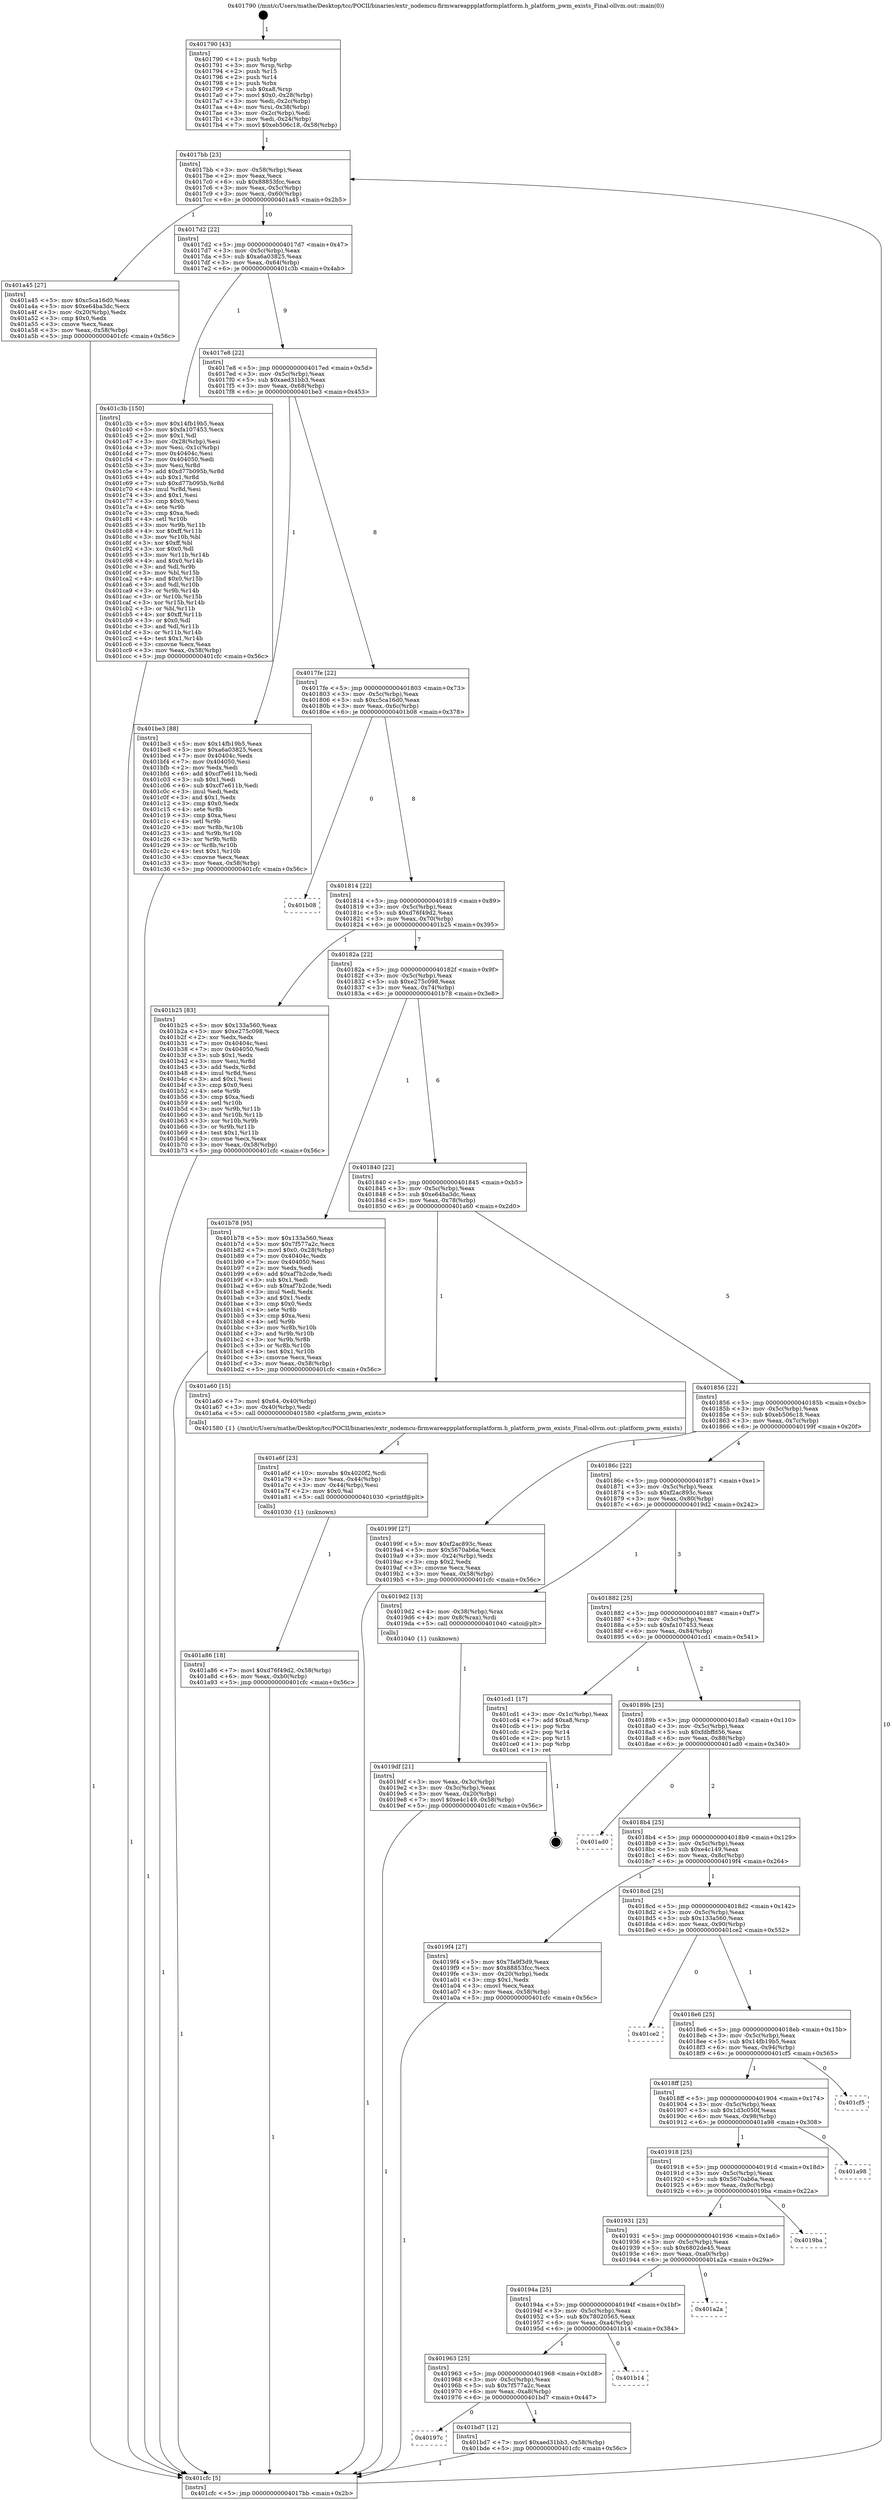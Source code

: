 digraph "0x401790" {
  label = "0x401790 (/mnt/c/Users/mathe/Desktop/tcc/POCII/binaries/extr_nodemcu-firmwareappplatformplatform.h_platform_pwm_exists_Final-ollvm.out::main(0))"
  labelloc = "t"
  node[shape=record]

  Entry [label="",width=0.3,height=0.3,shape=circle,fillcolor=black,style=filled]
  "0x4017bb" [label="{
     0x4017bb [23]\l
     | [instrs]\l
     &nbsp;&nbsp;0x4017bb \<+3\>: mov -0x58(%rbp),%eax\l
     &nbsp;&nbsp;0x4017be \<+2\>: mov %eax,%ecx\l
     &nbsp;&nbsp;0x4017c0 \<+6\>: sub $0x88853fcc,%ecx\l
     &nbsp;&nbsp;0x4017c6 \<+3\>: mov %eax,-0x5c(%rbp)\l
     &nbsp;&nbsp;0x4017c9 \<+3\>: mov %ecx,-0x60(%rbp)\l
     &nbsp;&nbsp;0x4017cc \<+6\>: je 0000000000401a45 \<main+0x2b5\>\l
  }"]
  "0x401a45" [label="{
     0x401a45 [27]\l
     | [instrs]\l
     &nbsp;&nbsp;0x401a45 \<+5\>: mov $0xc5ca16d0,%eax\l
     &nbsp;&nbsp;0x401a4a \<+5\>: mov $0xe64ba3dc,%ecx\l
     &nbsp;&nbsp;0x401a4f \<+3\>: mov -0x20(%rbp),%edx\l
     &nbsp;&nbsp;0x401a52 \<+3\>: cmp $0x0,%edx\l
     &nbsp;&nbsp;0x401a55 \<+3\>: cmove %ecx,%eax\l
     &nbsp;&nbsp;0x401a58 \<+3\>: mov %eax,-0x58(%rbp)\l
     &nbsp;&nbsp;0x401a5b \<+5\>: jmp 0000000000401cfc \<main+0x56c\>\l
  }"]
  "0x4017d2" [label="{
     0x4017d2 [22]\l
     | [instrs]\l
     &nbsp;&nbsp;0x4017d2 \<+5\>: jmp 00000000004017d7 \<main+0x47\>\l
     &nbsp;&nbsp;0x4017d7 \<+3\>: mov -0x5c(%rbp),%eax\l
     &nbsp;&nbsp;0x4017da \<+5\>: sub $0xa6a03825,%eax\l
     &nbsp;&nbsp;0x4017df \<+3\>: mov %eax,-0x64(%rbp)\l
     &nbsp;&nbsp;0x4017e2 \<+6\>: je 0000000000401c3b \<main+0x4ab\>\l
  }"]
  Exit [label="",width=0.3,height=0.3,shape=circle,fillcolor=black,style=filled,peripheries=2]
  "0x401c3b" [label="{
     0x401c3b [150]\l
     | [instrs]\l
     &nbsp;&nbsp;0x401c3b \<+5\>: mov $0x14fb19b5,%eax\l
     &nbsp;&nbsp;0x401c40 \<+5\>: mov $0xfa107453,%ecx\l
     &nbsp;&nbsp;0x401c45 \<+2\>: mov $0x1,%dl\l
     &nbsp;&nbsp;0x401c47 \<+3\>: mov -0x28(%rbp),%esi\l
     &nbsp;&nbsp;0x401c4a \<+3\>: mov %esi,-0x1c(%rbp)\l
     &nbsp;&nbsp;0x401c4d \<+7\>: mov 0x40404c,%esi\l
     &nbsp;&nbsp;0x401c54 \<+7\>: mov 0x404050,%edi\l
     &nbsp;&nbsp;0x401c5b \<+3\>: mov %esi,%r8d\l
     &nbsp;&nbsp;0x401c5e \<+7\>: add $0xd77b095b,%r8d\l
     &nbsp;&nbsp;0x401c65 \<+4\>: sub $0x1,%r8d\l
     &nbsp;&nbsp;0x401c69 \<+7\>: sub $0xd77b095b,%r8d\l
     &nbsp;&nbsp;0x401c70 \<+4\>: imul %r8d,%esi\l
     &nbsp;&nbsp;0x401c74 \<+3\>: and $0x1,%esi\l
     &nbsp;&nbsp;0x401c77 \<+3\>: cmp $0x0,%esi\l
     &nbsp;&nbsp;0x401c7a \<+4\>: sete %r9b\l
     &nbsp;&nbsp;0x401c7e \<+3\>: cmp $0xa,%edi\l
     &nbsp;&nbsp;0x401c81 \<+4\>: setl %r10b\l
     &nbsp;&nbsp;0x401c85 \<+3\>: mov %r9b,%r11b\l
     &nbsp;&nbsp;0x401c88 \<+4\>: xor $0xff,%r11b\l
     &nbsp;&nbsp;0x401c8c \<+3\>: mov %r10b,%bl\l
     &nbsp;&nbsp;0x401c8f \<+3\>: xor $0xff,%bl\l
     &nbsp;&nbsp;0x401c92 \<+3\>: xor $0x0,%dl\l
     &nbsp;&nbsp;0x401c95 \<+3\>: mov %r11b,%r14b\l
     &nbsp;&nbsp;0x401c98 \<+4\>: and $0x0,%r14b\l
     &nbsp;&nbsp;0x401c9c \<+3\>: and %dl,%r9b\l
     &nbsp;&nbsp;0x401c9f \<+3\>: mov %bl,%r15b\l
     &nbsp;&nbsp;0x401ca2 \<+4\>: and $0x0,%r15b\l
     &nbsp;&nbsp;0x401ca6 \<+3\>: and %dl,%r10b\l
     &nbsp;&nbsp;0x401ca9 \<+3\>: or %r9b,%r14b\l
     &nbsp;&nbsp;0x401cac \<+3\>: or %r10b,%r15b\l
     &nbsp;&nbsp;0x401caf \<+3\>: xor %r15b,%r14b\l
     &nbsp;&nbsp;0x401cb2 \<+3\>: or %bl,%r11b\l
     &nbsp;&nbsp;0x401cb5 \<+4\>: xor $0xff,%r11b\l
     &nbsp;&nbsp;0x401cb9 \<+3\>: or $0x0,%dl\l
     &nbsp;&nbsp;0x401cbc \<+3\>: and %dl,%r11b\l
     &nbsp;&nbsp;0x401cbf \<+3\>: or %r11b,%r14b\l
     &nbsp;&nbsp;0x401cc2 \<+4\>: test $0x1,%r14b\l
     &nbsp;&nbsp;0x401cc6 \<+3\>: cmovne %ecx,%eax\l
     &nbsp;&nbsp;0x401cc9 \<+3\>: mov %eax,-0x58(%rbp)\l
     &nbsp;&nbsp;0x401ccc \<+5\>: jmp 0000000000401cfc \<main+0x56c\>\l
  }"]
  "0x4017e8" [label="{
     0x4017e8 [22]\l
     | [instrs]\l
     &nbsp;&nbsp;0x4017e8 \<+5\>: jmp 00000000004017ed \<main+0x5d\>\l
     &nbsp;&nbsp;0x4017ed \<+3\>: mov -0x5c(%rbp),%eax\l
     &nbsp;&nbsp;0x4017f0 \<+5\>: sub $0xaed31bb3,%eax\l
     &nbsp;&nbsp;0x4017f5 \<+3\>: mov %eax,-0x68(%rbp)\l
     &nbsp;&nbsp;0x4017f8 \<+6\>: je 0000000000401be3 \<main+0x453\>\l
  }"]
  "0x40197c" [label="{
     0x40197c\l
  }", style=dashed]
  "0x401be3" [label="{
     0x401be3 [88]\l
     | [instrs]\l
     &nbsp;&nbsp;0x401be3 \<+5\>: mov $0x14fb19b5,%eax\l
     &nbsp;&nbsp;0x401be8 \<+5\>: mov $0xa6a03825,%ecx\l
     &nbsp;&nbsp;0x401bed \<+7\>: mov 0x40404c,%edx\l
     &nbsp;&nbsp;0x401bf4 \<+7\>: mov 0x404050,%esi\l
     &nbsp;&nbsp;0x401bfb \<+2\>: mov %edx,%edi\l
     &nbsp;&nbsp;0x401bfd \<+6\>: add $0xcf7e611b,%edi\l
     &nbsp;&nbsp;0x401c03 \<+3\>: sub $0x1,%edi\l
     &nbsp;&nbsp;0x401c06 \<+6\>: sub $0xcf7e611b,%edi\l
     &nbsp;&nbsp;0x401c0c \<+3\>: imul %edi,%edx\l
     &nbsp;&nbsp;0x401c0f \<+3\>: and $0x1,%edx\l
     &nbsp;&nbsp;0x401c12 \<+3\>: cmp $0x0,%edx\l
     &nbsp;&nbsp;0x401c15 \<+4\>: sete %r8b\l
     &nbsp;&nbsp;0x401c19 \<+3\>: cmp $0xa,%esi\l
     &nbsp;&nbsp;0x401c1c \<+4\>: setl %r9b\l
     &nbsp;&nbsp;0x401c20 \<+3\>: mov %r8b,%r10b\l
     &nbsp;&nbsp;0x401c23 \<+3\>: and %r9b,%r10b\l
     &nbsp;&nbsp;0x401c26 \<+3\>: xor %r9b,%r8b\l
     &nbsp;&nbsp;0x401c29 \<+3\>: or %r8b,%r10b\l
     &nbsp;&nbsp;0x401c2c \<+4\>: test $0x1,%r10b\l
     &nbsp;&nbsp;0x401c30 \<+3\>: cmovne %ecx,%eax\l
     &nbsp;&nbsp;0x401c33 \<+3\>: mov %eax,-0x58(%rbp)\l
     &nbsp;&nbsp;0x401c36 \<+5\>: jmp 0000000000401cfc \<main+0x56c\>\l
  }"]
  "0x4017fe" [label="{
     0x4017fe [22]\l
     | [instrs]\l
     &nbsp;&nbsp;0x4017fe \<+5\>: jmp 0000000000401803 \<main+0x73\>\l
     &nbsp;&nbsp;0x401803 \<+3\>: mov -0x5c(%rbp),%eax\l
     &nbsp;&nbsp;0x401806 \<+5\>: sub $0xc5ca16d0,%eax\l
     &nbsp;&nbsp;0x40180b \<+3\>: mov %eax,-0x6c(%rbp)\l
     &nbsp;&nbsp;0x40180e \<+6\>: je 0000000000401b08 \<main+0x378\>\l
  }"]
  "0x401bd7" [label="{
     0x401bd7 [12]\l
     | [instrs]\l
     &nbsp;&nbsp;0x401bd7 \<+7\>: movl $0xaed31bb3,-0x58(%rbp)\l
     &nbsp;&nbsp;0x401bde \<+5\>: jmp 0000000000401cfc \<main+0x56c\>\l
  }"]
  "0x401b08" [label="{
     0x401b08\l
  }", style=dashed]
  "0x401814" [label="{
     0x401814 [22]\l
     | [instrs]\l
     &nbsp;&nbsp;0x401814 \<+5\>: jmp 0000000000401819 \<main+0x89\>\l
     &nbsp;&nbsp;0x401819 \<+3\>: mov -0x5c(%rbp),%eax\l
     &nbsp;&nbsp;0x40181c \<+5\>: sub $0xd76f49d2,%eax\l
     &nbsp;&nbsp;0x401821 \<+3\>: mov %eax,-0x70(%rbp)\l
     &nbsp;&nbsp;0x401824 \<+6\>: je 0000000000401b25 \<main+0x395\>\l
  }"]
  "0x401963" [label="{
     0x401963 [25]\l
     | [instrs]\l
     &nbsp;&nbsp;0x401963 \<+5\>: jmp 0000000000401968 \<main+0x1d8\>\l
     &nbsp;&nbsp;0x401968 \<+3\>: mov -0x5c(%rbp),%eax\l
     &nbsp;&nbsp;0x40196b \<+5\>: sub $0x7f577a2c,%eax\l
     &nbsp;&nbsp;0x401970 \<+6\>: mov %eax,-0xa8(%rbp)\l
     &nbsp;&nbsp;0x401976 \<+6\>: je 0000000000401bd7 \<main+0x447\>\l
  }"]
  "0x401b25" [label="{
     0x401b25 [83]\l
     | [instrs]\l
     &nbsp;&nbsp;0x401b25 \<+5\>: mov $0x133a560,%eax\l
     &nbsp;&nbsp;0x401b2a \<+5\>: mov $0xe275c098,%ecx\l
     &nbsp;&nbsp;0x401b2f \<+2\>: xor %edx,%edx\l
     &nbsp;&nbsp;0x401b31 \<+7\>: mov 0x40404c,%esi\l
     &nbsp;&nbsp;0x401b38 \<+7\>: mov 0x404050,%edi\l
     &nbsp;&nbsp;0x401b3f \<+3\>: sub $0x1,%edx\l
     &nbsp;&nbsp;0x401b42 \<+3\>: mov %esi,%r8d\l
     &nbsp;&nbsp;0x401b45 \<+3\>: add %edx,%r8d\l
     &nbsp;&nbsp;0x401b48 \<+4\>: imul %r8d,%esi\l
     &nbsp;&nbsp;0x401b4c \<+3\>: and $0x1,%esi\l
     &nbsp;&nbsp;0x401b4f \<+3\>: cmp $0x0,%esi\l
     &nbsp;&nbsp;0x401b52 \<+4\>: sete %r9b\l
     &nbsp;&nbsp;0x401b56 \<+3\>: cmp $0xa,%edi\l
     &nbsp;&nbsp;0x401b59 \<+4\>: setl %r10b\l
     &nbsp;&nbsp;0x401b5d \<+3\>: mov %r9b,%r11b\l
     &nbsp;&nbsp;0x401b60 \<+3\>: and %r10b,%r11b\l
     &nbsp;&nbsp;0x401b63 \<+3\>: xor %r10b,%r9b\l
     &nbsp;&nbsp;0x401b66 \<+3\>: or %r9b,%r11b\l
     &nbsp;&nbsp;0x401b69 \<+4\>: test $0x1,%r11b\l
     &nbsp;&nbsp;0x401b6d \<+3\>: cmovne %ecx,%eax\l
     &nbsp;&nbsp;0x401b70 \<+3\>: mov %eax,-0x58(%rbp)\l
     &nbsp;&nbsp;0x401b73 \<+5\>: jmp 0000000000401cfc \<main+0x56c\>\l
  }"]
  "0x40182a" [label="{
     0x40182a [22]\l
     | [instrs]\l
     &nbsp;&nbsp;0x40182a \<+5\>: jmp 000000000040182f \<main+0x9f\>\l
     &nbsp;&nbsp;0x40182f \<+3\>: mov -0x5c(%rbp),%eax\l
     &nbsp;&nbsp;0x401832 \<+5\>: sub $0xe275c098,%eax\l
     &nbsp;&nbsp;0x401837 \<+3\>: mov %eax,-0x74(%rbp)\l
     &nbsp;&nbsp;0x40183a \<+6\>: je 0000000000401b78 \<main+0x3e8\>\l
  }"]
  "0x401b14" [label="{
     0x401b14\l
  }", style=dashed]
  "0x401b78" [label="{
     0x401b78 [95]\l
     | [instrs]\l
     &nbsp;&nbsp;0x401b78 \<+5\>: mov $0x133a560,%eax\l
     &nbsp;&nbsp;0x401b7d \<+5\>: mov $0x7f577a2c,%ecx\l
     &nbsp;&nbsp;0x401b82 \<+7\>: movl $0x0,-0x28(%rbp)\l
     &nbsp;&nbsp;0x401b89 \<+7\>: mov 0x40404c,%edx\l
     &nbsp;&nbsp;0x401b90 \<+7\>: mov 0x404050,%esi\l
     &nbsp;&nbsp;0x401b97 \<+2\>: mov %edx,%edi\l
     &nbsp;&nbsp;0x401b99 \<+6\>: add $0xaf7b2cde,%edi\l
     &nbsp;&nbsp;0x401b9f \<+3\>: sub $0x1,%edi\l
     &nbsp;&nbsp;0x401ba2 \<+6\>: sub $0xaf7b2cde,%edi\l
     &nbsp;&nbsp;0x401ba8 \<+3\>: imul %edi,%edx\l
     &nbsp;&nbsp;0x401bab \<+3\>: and $0x1,%edx\l
     &nbsp;&nbsp;0x401bae \<+3\>: cmp $0x0,%edx\l
     &nbsp;&nbsp;0x401bb1 \<+4\>: sete %r8b\l
     &nbsp;&nbsp;0x401bb5 \<+3\>: cmp $0xa,%esi\l
     &nbsp;&nbsp;0x401bb8 \<+4\>: setl %r9b\l
     &nbsp;&nbsp;0x401bbc \<+3\>: mov %r8b,%r10b\l
     &nbsp;&nbsp;0x401bbf \<+3\>: and %r9b,%r10b\l
     &nbsp;&nbsp;0x401bc2 \<+3\>: xor %r9b,%r8b\l
     &nbsp;&nbsp;0x401bc5 \<+3\>: or %r8b,%r10b\l
     &nbsp;&nbsp;0x401bc8 \<+4\>: test $0x1,%r10b\l
     &nbsp;&nbsp;0x401bcc \<+3\>: cmovne %ecx,%eax\l
     &nbsp;&nbsp;0x401bcf \<+3\>: mov %eax,-0x58(%rbp)\l
     &nbsp;&nbsp;0x401bd2 \<+5\>: jmp 0000000000401cfc \<main+0x56c\>\l
  }"]
  "0x401840" [label="{
     0x401840 [22]\l
     | [instrs]\l
     &nbsp;&nbsp;0x401840 \<+5\>: jmp 0000000000401845 \<main+0xb5\>\l
     &nbsp;&nbsp;0x401845 \<+3\>: mov -0x5c(%rbp),%eax\l
     &nbsp;&nbsp;0x401848 \<+5\>: sub $0xe64ba3dc,%eax\l
     &nbsp;&nbsp;0x40184d \<+3\>: mov %eax,-0x78(%rbp)\l
     &nbsp;&nbsp;0x401850 \<+6\>: je 0000000000401a60 \<main+0x2d0\>\l
  }"]
  "0x40194a" [label="{
     0x40194a [25]\l
     | [instrs]\l
     &nbsp;&nbsp;0x40194a \<+5\>: jmp 000000000040194f \<main+0x1bf\>\l
     &nbsp;&nbsp;0x40194f \<+3\>: mov -0x5c(%rbp),%eax\l
     &nbsp;&nbsp;0x401952 \<+5\>: sub $0x78020565,%eax\l
     &nbsp;&nbsp;0x401957 \<+6\>: mov %eax,-0xa4(%rbp)\l
     &nbsp;&nbsp;0x40195d \<+6\>: je 0000000000401b14 \<main+0x384\>\l
  }"]
  "0x401a60" [label="{
     0x401a60 [15]\l
     | [instrs]\l
     &nbsp;&nbsp;0x401a60 \<+7\>: movl $0x64,-0x40(%rbp)\l
     &nbsp;&nbsp;0x401a67 \<+3\>: mov -0x40(%rbp),%edi\l
     &nbsp;&nbsp;0x401a6a \<+5\>: call 0000000000401580 \<platform_pwm_exists\>\l
     | [calls]\l
     &nbsp;&nbsp;0x401580 \{1\} (/mnt/c/Users/mathe/Desktop/tcc/POCII/binaries/extr_nodemcu-firmwareappplatformplatform.h_platform_pwm_exists_Final-ollvm.out::platform_pwm_exists)\l
  }"]
  "0x401856" [label="{
     0x401856 [22]\l
     | [instrs]\l
     &nbsp;&nbsp;0x401856 \<+5\>: jmp 000000000040185b \<main+0xcb\>\l
     &nbsp;&nbsp;0x40185b \<+3\>: mov -0x5c(%rbp),%eax\l
     &nbsp;&nbsp;0x40185e \<+5\>: sub $0xeb506c18,%eax\l
     &nbsp;&nbsp;0x401863 \<+3\>: mov %eax,-0x7c(%rbp)\l
     &nbsp;&nbsp;0x401866 \<+6\>: je 000000000040199f \<main+0x20f\>\l
  }"]
  "0x401a2a" [label="{
     0x401a2a\l
  }", style=dashed]
  "0x40199f" [label="{
     0x40199f [27]\l
     | [instrs]\l
     &nbsp;&nbsp;0x40199f \<+5\>: mov $0xf2ac893c,%eax\l
     &nbsp;&nbsp;0x4019a4 \<+5\>: mov $0x5670ab6a,%ecx\l
     &nbsp;&nbsp;0x4019a9 \<+3\>: mov -0x24(%rbp),%edx\l
     &nbsp;&nbsp;0x4019ac \<+3\>: cmp $0x2,%edx\l
     &nbsp;&nbsp;0x4019af \<+3\>: cmovne %ecx,%eax\l
     &nbsp;&nbsp;0x4019b2 \<+3\>: mov %eax,-0x58(%rbp)\l
     &nbsp;&nbsp;0x4019b5 \<+5\>: jmp 0000000000401cfc \<main+0x56c\>\l
  }"]
  "0x40186c" [label="{
     0x40186c [22]\l
     | [instrs]\l
     &nbsp;&nbsp;0x40186c \<+5\>: jmp 0000000000401871 \<main+0xe1\>\l
     &nbsp;&nbsp;0x401871 \<+3\>: mov -0x5c(%rbp),%eax\l
     &nbsp;&nbsp;0x401874 \<+5\>: sub $0xf2ac893c,%eax\l
     &nbsp;&nbsp;0x401879 \<+3\>: mov %eax,-0x80(%rbp)\l
     &nbsp;&nbsp;0x40187c \<+6\>: je 00000000004019d2 \<main+0x242\>\l
  }"]
  "0x401cfc" [label="{
     0x401cfc [5]\l
     | [instrs]\l
     &nbsp;&nbsp;0x401cfc \<+5\>: jmp 00000000004017bb \<main+0x2b\>\l
  }"]
  "0x401790" [label="{
     0x401790 [43]\l
     | [instrs]\l
     &nbsp;&nbsp;0x401790 \<+1\>: push %rbp\l
     &nbsp;&nbsp;0x401791 \<+3\>: mov %rsp,%rbp\l
     &nbsp;&nbsp;0x401794 \<+2\>: push %r15\l
     &nbsp;&nbsp;0x401796 \<+2\>: push %r14\l
     &nbsp;&nbsp;0x401798 \<+1\>: push %rbx\l
     &nbsp;&nbsp;0x401799 \<+7\>: sub $0xa8,%rsp\l
     &nbsp;&nbsp;0x4017a0 \<+7\>: movl $0x0,-0x28(%rbp)\l
     &nbsp;&nbsp;0x4017a7 \<+3\>: mov %edi,-0x2c(%rbp)\l
     &nbsp;&nbsp;0x4017aa \<+4\>: mov %rsi,-0x38(%rbp)\l
     &nbsp;&nbsp;0x4017ae \<+3\>: mov -0x2c(%rbp),%edi\l
     &nbsp;&nbsp;0x4017b1 \<+3\>: mov %edi,-0x24(%rbp)\l
     &nbsp;&nbsp;0x4017b4 \<+7\>: movl $0xeb506c18,-0x58(%rbp)\l
  }"]
  "0x401931" [label="{
     0x401931 [25]\l
     | [instrs]\l
     &nbsp;&nbsp;0x401931 \<+5\>: jmp 0000000000401936 \<main+0x1a6\>\l
     &nbsp;&nbsp;0x401936 \<+3\>: mov -0x5c(%rbp),%eax\l
     &nbsp;&nbsp;0x401939 \<+5\>: sub $0x6802de45,%eax\l
     &nbsp;&nbsp;0x40193e \<+6\>: mov %eax,-0xa0(%rbp)\l
     &nbsp;&nbsp;0x401944 \<+6\>: je 0000000000401a2a \<main+0x29a\>\l
  }"]
  "0x4019d2" [label="{
     0x4019d2 [13]\l
     | [instrs]\l
     &nbsp;&nbsp;0x4019d2 \<+4\>: mov -0x38(%rbp),%rax\l
     &nbsp;&nbsp;0x4019d6 \<+4\>: mov 0x8(%rax),%rdi\l
     &nbsp;&nbsp;0x4019da \<+5\>: call 0000000000401040 \<atoi@plt\>\l
     | [calls]\l
     &nbsp;&nbsp;0x401040 \{1\} (unknown)\l
  }"]
  "0x401882" [label="{
     0x401882 [25]\l
     | [instrs]\l
     &nbsp;&nbsp;0x401882 \<+5\>: jmp 0000000000401887 \<main+0xf7\>\l
     &nbsp;&nbsp;0x401887 \<+3\>: mov -0x5c(%rbp),%eax\l
     &nbsp;&nbsp;0x40188a \<+5\>: sub $0xfa107453,%eax\l
     &nbsp;&nbsp;0x40188f \<+6\>: mov %eax,-0x84(%rbp)\l
     &nbsp;&nbsp;0x401895 \<+6\>: je 0000000000401cd1 \<main+0x541\>\l
  }"]
  "0x4019df" [label="{
     0x4019df [21]\l
     | [instrs]\l
     &nbsp;&nbsp;0x4019df \<+3\>: mov %eax,-0x3c(%rbp)\l
     &nbsp;&nbsp;0x4019e2 \<+3\>: mov -0x3c(%rbp),%eax\l
     &nbsp;&nbsp;0x4019e5 \<+3\>: mov %eax,-0x20(%rbp)\l
     &nbsp;&nbsp;0x4019e8 \<+7\>: movl $0xe4c149,-0x58(%rbp)\l
     &nbsp;&nbsp;0x4019ef \<+5\>: jmp 0000000000401cfc \<main+0x56c\>\l
  }"]
  "0x4019ba" [label="{
     0x4019ba\l
  }", style=dashed]
  "0x401cd1" [label="{
     0x401cd1 [17]\l
     | [instrs]\l
     &nbsp;&nbsp;0x401cd1 \<+3\>: mov -0x1c(%rbp),%eax\l
     &nbsp;&nbsp;0x401cd4 \<+7\>: add $0xa8,%rsp\l
     &nbsp;&nbsp;0x401cdb \<+1\>: pop %rbx\l
     &nbsp;&nbsp;0x401cdc \<+2\>: pop %r14\l
     &nbsp;&nbsp;0x401cde \<+2\>: pop %r15\l
     &nbsp;&nbsp;0x401ce0 \<+1\>: pop %rbp\l
     &nbsp;&nbsp;0x401ce1 \<+1\>: ret\l
  }"]
  "0x40189b" [label="{
     0x40189b [25]\l
     | [instrs]\l
     &nbsp;&nbsp;0x40189b \<+5\>: jmp 00000000004018a0 \<main+0x110\>\l
     &nbsp;&nbsp;0x4018a0 \<+3\>: mov -0x5c(%rbp),%eax\l
     &nbsp;&nbsp;0x4018a3 \<+5\>: sub $0xfdbffd56,%eax\l
     &nbsp;&nbsp;0x4018a8 \<+6\>: mov %eax,-0x88(%rbp)\l
     &nbsp;&nbsp;0x4018ae \<+6\>: je 0000000000401ad0 \<main+0x340\>\l
  }"]
  "0x401918" [label="{
     0x401918 [25]\l
     | [instrs]\l
     &nbsp;&nbsp;0x401918 \<+5\>: jmp 000000000040191d \<main+0x18d\>\l
     &nbsp;&nbsp;0x40191d \<+3\>: mov -0x5c(%rbp),%eax\l
     &nbsp;&nbsp;0x401920 \<+5\>: sub $0x5670ab6a,%eax\l
     &nbsp;&nbsp;0x401925 \<+6\>: mov %eax,-0x9c(%rbp)\l
     &nbsp;&nbsp;0x40192b \<+6\>: je 00000000004019ba \<main+0x22a\>\l
  }"]
  "0x401ad0" [label="{
     0x401ad0\l
  }", style=dashed]
  "0x4018b4" [label="{
     0x4018b4 [25]\l
     | [instrs]\l
     &nbsp;&nbsp;0x4018b4 \<+5\>: jmp 00000000004018b9 \<main+0x129\>\l
     &nbsp;&nbsp;0x4018b9 \<+3\>: mov -0x5c(%rbp),%eax\l
     &nbsp;&nbsp;0x4018bc \<+5\>: sub $0xe4c149,%eax\l
     &nbsp;&nbsp;0x4018c1 \<+6\>: mov %eax,-0x8c(%rbp)\l
     &nbsp;&nbsp;0x4018c7 \<+6\>: je 00000000004019f4 \<main+0x264\>\l
  }"]
  "0x401a98" [label="{
     0x401a98\l
  }", style=dashed]
  "0x4019f4" [label="{
     0x4019f4 [27]\l
     | [instrs]\l
     &nbsp;&nbsp;0x4019f4 \<+5\>: mov $0x7fa9f3d9,%eax\l
     &nbsp;&nbsp;0x4019f9 \<+5\>: mov $0x88853fcc,%ecx\l
     &nbsp;&nbsp;0x4019fe \<+3\>: mov -0x20(%rbp),%edx\l
     &nbsp;&nbsp;0x401a01 \<+3\>: cmp $0x1,%edx\l
     &nbsp;&nbsp;0x401a04 \<+3\>: cmovl %ecx,%eax\l
     &nbsp;&nbsp;0x401a07 \<+3\>: mov %eax,-0x58(%rbp)\l
     &nbsp;&nbsp;0x401a0a \<+5\>: jmp 0000000000401cfc \<main+0x56c\>\l
  }"]
  "0x4018cd" [label="{
     0x4018cd [25]\l
     | [instrs]\l
     &nbsp;&nbsp;0x4018cd \<+5\>: jmp 00000000004018d2 \<main+0x142\>\l
     &nbsp;&nbsp;0x4018d2 \<+3\>: mov -0x5c(%rbp),%eax\l
     &nbsp;&nbsp;0x4018d5 \<+5\>: sub $0x133a560,%eax\l
     &nbsp;&nbsp;0x4018da \<+6\>: mov %eax,-0x90(%rbp)\l
     &nbsp;&nbsp;0x4018e0 \<+6\>: je 0000000000401ce2 \<main+0x552\>\l
  }"]
  "0x401a6f" [label="{
     0x401a6f [23]\l
     | [instrs]\l
     &nbsp;&nbsp;0x401a6f \<+10\>: movabs $0x4020f2,%rdi\l
     &nbsp;&nbsp;0x401a79 \<+3\>: mov %eax,-0x44(%rbp)\l
     &nbsp;&nbsp;0x401a7c \<+3\>: mov -0x44(%rbp),%esi\l
     &nbsp;&nbsp;0x401a7f \<+2\>: mov $0x0,%al\l
     &nbsp;&nbsp;0x401a81 \<+5\>: call 0000000000401030 \<printf@plt\>\l
     | [calls]\l
     &nbsp;&nbsp;0x401030 \{1\} (unknown)\l
  }"]
  "0x401a86" [label="{
     0x401a86 [18]\l
     | [instrs]\l
     &nbsp;&nbsp;0x401a86 \<+7\>: movl $0xd76f49d2,-0x58(%rbp)\l
     &nbsp;&nbsp;0x401a8d \<+6\>: mov %eax,-0xb0(%rbp)\l
     &nbsp;&nbsp;0x401a93 \<+5\>: jmp 0000000000401cfc \<main+0x56c\>\l
  }"]
  "0x4018ff" [label="{
     0x4018ff [25]\l
     | [instrs]\l
     &nbsp;&nbsp;0x4018ff \<+5\>: jmp 0000000000401904 \<main+0x174\>\l
     &nbsp;&nbsp;0x401904 \<+3\>: mov -0x5c(%rbp),%eax\l
     &nbsp;&nbsp;0x401907 \<+5\>: sub $0x1d3c050f,%eax\l
     &nbsp;&nbsp;0x40190c \<+6\>: mov %eax,-0x98(%rbp)\l
     &nbsp;&nbsp;0x401912 \<+6\>: je 0000000000401a98 \<main+0x308\>\l
  }"]
  "0x401ce2" [label="{
     0x401ce2\l
  }", style=dashed]
  "0x4018e6" [label="{
     0x4018e6 [25]\l
     | [instrs]\l
     &nbsp;&nbsp;0x4018e6 \<+5\>: jmp 00000000004018eb \<main+0x15b\>\l
     &nbsp;&nbsp;0x4018eb \<+3\>: mov -0x5c(%rbp),%eax\l
     &nbsp;&nbsp;0x4018ee \<+5\>: sub $0x14fb19b5,%eax\l
     &nbsp;&nbsp;0x4018f3 \<+6\>: mov %eax,-0x94(%rbp)\l
     &nbsp;&nbsp;0x4018f9 \<+6\>: je 0000000000401cf5 \<main+0x565\>\l
  }"]
  "0x401cf5" [label="{
     0x401cf5\l
  }", style=dashed]
  Entry -> "0x401790" [label=" 1"]
  "0x4017bb" -> "0x401a45" [label=" 1"]
  "0x4017bb" -> "0x4017d2" [label=" 10"]
  "0x401cd1" -> Exit [label=" 1"]
  "0x4017d2" -> "0x401c3b" [label=" 1"]
  "0x4017d2" -> "0x4017e8" [label=" 9"]
  "0x401c3b" -> "0x401cfc" [label=" 1"]
  "0x4017e8" -> "0x401be3" [label=" 1"]
  "0x4017e8" -> "0x4017fe" [label=" 8"]
  "0x401be3" -> "0x401cfc" [label=" 1"]
  "0x4017fe" -> "0x401b08" [label=" 0"]
  "0x4017fe" -> "0x401814" [label=" 8"]
  "0x401bd7" -> "0x401cfc" [label=" 1"]
  "0x401814" -> "0x401b25" [label=" 1"]
  "0x401814" -> "0x40182a" [label=" 7"]
  "0x401963" -> "0x401bd7" [label=" 1"]
  "0x40182a" -> "0x401b78" [label=" 1"]
  "0x40182a" -> "0x401840" [label=" 6"]
  "0x401963" -> "0x40197c" [label=" 0"]
  "0x401840" -> "0x401a60" [label=" 1"]
  "0x401840" -> "0x401856" [label=" 5"]
  "0x40194a" -> "0x401b14" [label=" 0"]
  "0x401856" -> "0x40199f" [label=" 1"]
  "0x401856" -> "0x40186c" [label=" 4"]
  "0x40199f" -> "0x401cfc" [label=" 1"]
  "0x401790" -> "0x4017bb" [label=" 1"]
  "0x401cfc" -> "0x4017bb" [label=" 10"]
  "0x40194a" -> "0x401963" [label=" 1"]
  "0x40186c" -> "0x4019d2" [label=" 1"]
  "0x40186c" -> "0x401882" [label=" 3"]
  "0x4019d2" -> "0x4019df" [label=" 1"]
  "0x4019df" -> "0x401cfc" [label=" 1"]
  "0x401931" -> "0x401a2a" [label=" 0"]
  "0x401882" -> "0x401cd1" [label=" 1"]
  "0x401882" -> "0x40189b" [label=" 2"]
  "0x401931" -> "0x40194a" [label=" 1"]
  "0x40189b" -> "0x401ad0" [label=" 0"]
  "0x40189b" -> "0x4018b4" [label=" 2"]
  "0x401918" -> "0x4019ba" [label=" 0"]
  "0x4018b4" -> "0x4019f4" [label=" 1"]
  "0x4018b4" -> "0x4018cd" [label=" 1"]
  "0x4019f4" -> "0x401cfc" [label=" 1"]
  "0x401a45" -> "0x401cfc" [label=" 1"]
  "0x401a60" -> "0x401a6f" [label=" 1"]
  "0x401a6f" -> "0x401a86" [label=" 1"]
  "0x401a86" -> "0x401cfc" [label=" 1"]
  "0x401b25" -> "0x401cfc" [label=" 1"]
  "0x401b78" -> "0x401cfc" [label=" 1"]
  "0x401918" -> "0x401931" [label=" 1"]
  "0x4018cd" -> "0x401ce2" [label=" 0"]
  "0x4018cd" -> "0x4018e6" [label=" 1"]
  "0x4018ff" -> "0x401a98" [label=" 0"]
  "0x4018e6" -> "0x401cf5" [label=" 0"]
  "0x4018e6" -> "0x4018ff" [label=" 1"]
  "0x4018ff" -> "0x401918" [label=" 1"]
}

